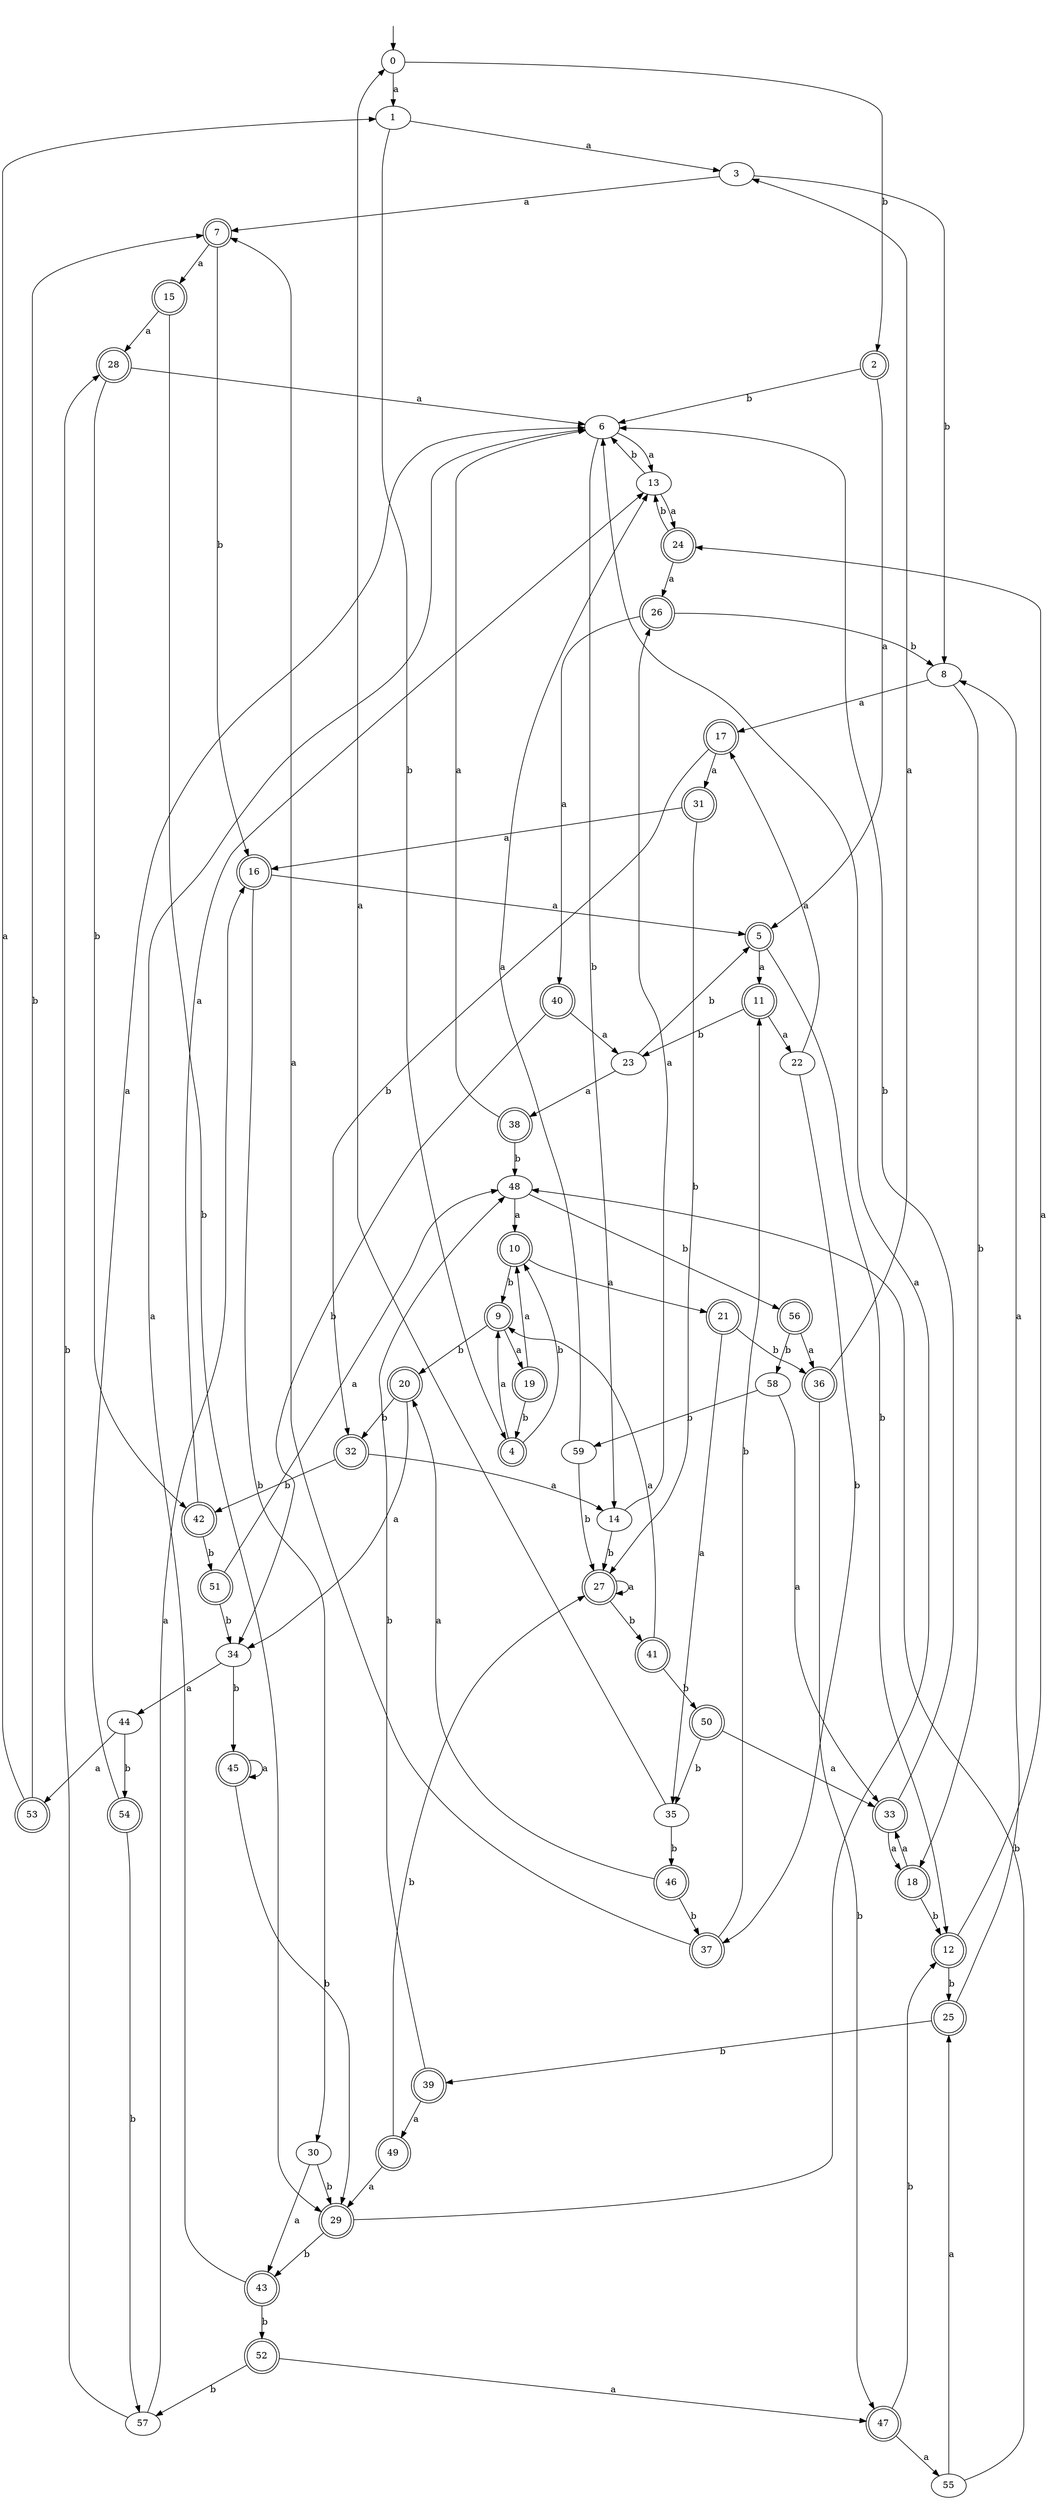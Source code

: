 digraph RandomDFA {
  __start0 [label="", shape=none];
  __start0 -> 0 [label=""];
  0 [shape=circle]
  0 -> 1 [label="a"]
  0 -> 2 [label="b"]
  1
  1 -> 3 [label="a"]
  1 -> 4 [label="b"]
  2 [shape=doublecircle]
  2 -> 5 [label="a"]
  2 -> 6 [label="b"]
  3
  3 -> 7 [label="a"]
  3 -> 8 [label="b"]
  4 [shape=doublecircle]
  4 -> 9 [label="a"]
  4 -> 10 [label="b"]
  5 [shape=doublecircle]
  5 -> 11 [label="a"]
  5 -> 12 [label="b"]
  6
  6 -> 13 [label="a"]
  6 -> 14 [label="b"]
  7 [shape=doublecircle]
  7 -> 15 [label="a"]
  7 -> 16 [label="b"]
  8
  8 -> 17 [label="a"]
  8 -> 18 [label="b"]
  9 [shape=doublecircle]
  9 -> 19 [label="a"]
  9 -> 20 [label="b"]
  10 [shape=doublecircle]
  10 -> 21 [label="a"]
  10 -> 9 [label="b"]
  11 [shape=doublecircle]
  11 -> 22 [label="a"]
  11 -> 23 [label="b"]
  12 [shape=doublecircle]
  12 -> 24 [label="a"]
  12 -> 25 [label="b"]
  13
  13 -> 24 [label="a"]
  13 -> 6 [label="b"]
  14
  14 -> 26 [label="a"]
  14 -> 27 [label="b"]
  15 [shape=doublecircle]
  15 -> 28 [label="a"]
  15 -> 29 [label="b"]
  16 [shape=doublecircle]
  16 -> 5 [label="a"]
  16 -> 30 [label="b"]
  17 [shape=doublecircle]
  17 -> 31 [label="a"]
  17 -> 32 [label="b"]
  18 [shape=doublecircle]
  18 -> 33 [label="a"]
  18 -> 12 [label="b"]
  19 [shape=doublecircle]
  19 -> 10 [label="a"]
  19 -> 4 [label="b"]
  20 [shape=doublecircle]
  20 -> 34 [label="a"]
  20 -> 32 [label="b"]
  21 [shape=doublecircle]
  21 -> 35 [label="a"]
  21 -> 36 [label="b"]
  22
  22 -> 17 [label="a"]
  22 -> 37 [label="b"]
  23
  23 -> 38 [label="a"]
  23 -> 5 [label="b"]
  24 [shape=doublecircle]
  24 -> 26 [label="a"]
  24 -> 13 [label="b"]
  25 [shape=doublecircle]
  25 -> 8 [label="a"]
  25 -> 39 [label="b"]
  26 [shape=doublecircle]
  26 -> 40 [label="a"]
  26 -> 8 [label="b"]
  27 [shape=doublecircle]
  27 -> 27 [label="a"]
  27 -> 41 [label="b"]
  28 [shape=doublecircle]
  28 -> 6 [label="a"]
  28 -> 42 [label="b"]
  29 [shape=doublecircle]
  29 -> 6 [label="a"]
  29 -> 43 [label="b"]
  30
  30 -> 43 [label="a"]
  30 -> 29 [label="b"]
  31 [shape=doublecircle]
  31 -> 16 [label="a"]
  31 -> 27 [label="b"]
  32 [shape=doublecircle]
  32 -> 14 [label="a"]
  32 -> 42 [label="b"]
  33 [shape=doublecircle]
  33 -> 18 [label="a"]
  33 -> 6 [label="b"]
  34
  34 -> 44 [label="a"]
  34 -> 45 [label="b"]
  35
  35 -> 0 [label="a"]
  35 -> 46 [label="b"]
  36 [shape=doublecircle]
  36 -> 3 [label="a"]
  36 -> 47 [label="b"]
  37 [shape=doublecircle]
  37 -> 7 [label="a"]
  37 -> 11 [label="b"]
  38 [shape=doublecircle]
  38 -> 6 [label="a"]
  38 -> 48 [label="b"]
  39 [shape=doublecircle]
  39 -> 49 [label="a"]
  39 -> 48 [label="b"]
  40 [shape=doublecircle]
  40 -> 23 [label="a"]
  40 -> 34 [label="b"]
  41 [shape=doublecircle]
  41 -> 9 [label="a"]
  41 -> 50 [label="b"]
  42 [shape=doublecircle]
  42 -> 13 [label="a"]
  42 -> 51 [label="b"]
  43 [shape=doublecircle]
  43 -> 6 [label="a"]
  43 -> 52 [label="b"]
  44
  44 -> 53 [label="a"]
  44 -> 54 [label="b"]
  45 [shape=doublecircle]
  45 -> 45 [label="a"]
  45 -> 29 [label="b"]
  46 [shape=doublecircle]
  46 -> 20 [label="a"]
  46 -> 37 [label="b"]
  47 [shape=doublecircle]
  47 -> 55 [label="a"]
  47 -> 12 [label="b"]
  48
  48 -> 10 [label="a"]
  48 -> 56 [label="b"]
  49 [shape=doublecircle]
  49 -> 29 [label="a"]
  49 -> 27 [label="b"]
  50 [shape=doublecircle]
  50 -> 33 [label="a"]
  50 -> 35 [label="b"]
  51 [shape=doublecircle]
  51 -> 48 [label="a"]
  51 -> 34 [label="b"]
  52 [shape=doublecircle]
  52 -> 47 [label="a"]
  52 -> 57 [label="b"]
  53 [shape=doublecircle]
  53 -> 1 [label="a"]
  53 -> 7 [label="b"]
  54 [shape=doublecircle]
  54 -> 6 [label="a"]
  54 -> 57 [label="b"]
  55
  55 -> 25 [label="a"]
  55 -> 48 [label="b"]
  56 [shape=doublecircle]
  56 -> 36 [label="a"]
  56 -> 58 [label="b"]
  57
  57 -> 16 [label="a"]
  57 -> 28 [label="b"]
  58
  58 -> 33 [label="a"]
  58 -> 59 [label="b"]
  59
  59 -> 13 [label="a"]
  59 -> 27 [label="b"]
}
